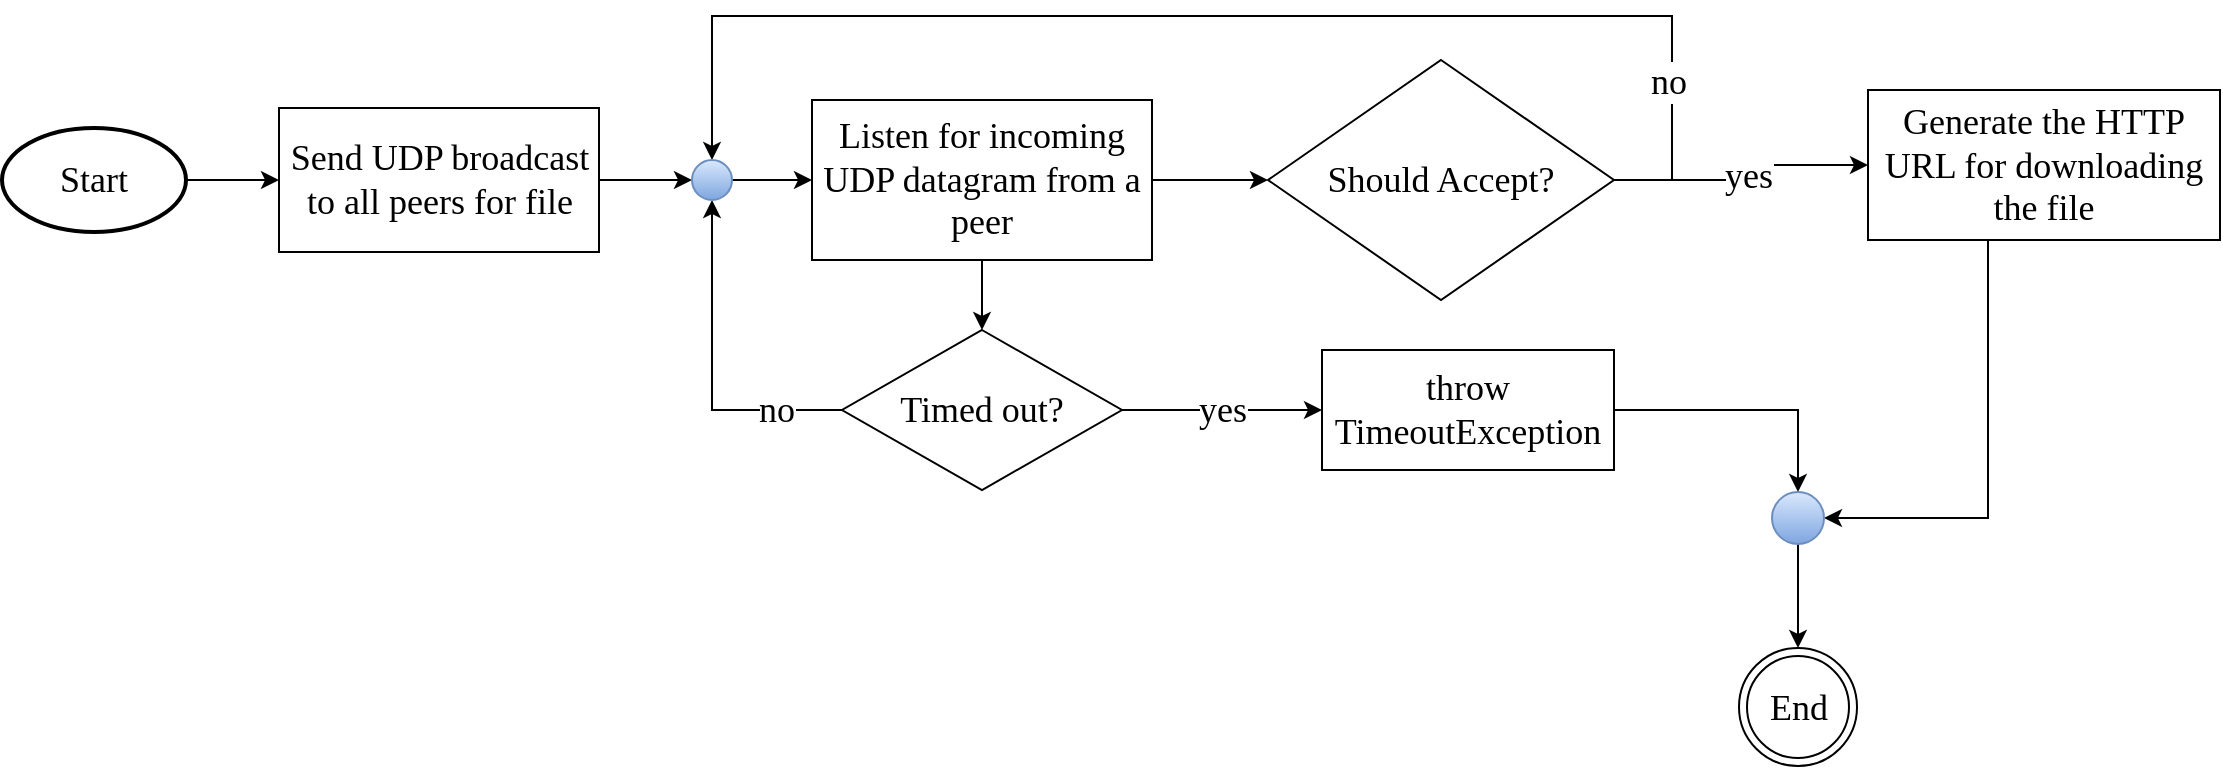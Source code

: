 <mxfile version="12.0.0" type="github" pages="6"><diagram id="DMF_ieGqR92K99DeLxuf" name="Page-1"><mxGraphModel dx="1533" dy="591" grid="0" gridSize="10" guides="1" tooltips="1" connect="1" arrows="1" fold="1" page="0" pageScale="1" pageWidth="850" pageHeight="1100" background="none" math="0" shadow="0"><root><mxCell id="0"/><mxCell id="1" parent="0"/><mxCell id="8sdcn8Cwuf42fKqrPjXs-9" style="edgeStyle=orthogonalEdgeStyle;rounded=0;orthogonalLoop=1;jettySize=auto;html=1;exitX=1;exitY=0.5;exitDx=0;exitDy=0;fontSize=18;entryX=0;entryY=0.5;entryDx=0;entryDy=0;fontFamily=Times New Roman;" parent="1" source="8sdcn8Cwuf42fKqrPjXs-1" target="8sdcn8Cwuf42fKqrPjXs-30" edge="1"><mxGeometry relative="1" as="geometry"/></mxCell><mxCell id="8sdcn8Cwuf42fKqrPjXs-1" value="&lt;font style=&quot;font-size: 18px&quot;&gt;Send UDP broadcast to all peers for file&lt;/font&gt;" style="rounded=0;whiteSpace=wrap;html=1;fontFamily=Times New Roman;" parent="1" vertex="1"><mxGeometry x="83.5" y="124" width="160" height="72" as="geometry"/></mxCell><mxCell id="8sdcn8Cwuf42fKqrPjXs-11" style="edgeStyle=orthogonalEdgeStyle;rounded=0;orthogonalLoop=1;jettySize=auto;html=1;exitX=1;exitY=0.5;exitDx=0;exitDy=0;fontSize=18;fontFamily=Times New Roman;" parent="1" source="8sdcn8Cwuf42fKqrPjXs-2" target="8sdcn8Cwuf42fKqrPjXs-4" edge="1"><mxGeometry relative="1" as="geometry"/></mxCell><mxCell id="8sdcn8Cwuf42fKqrPjXs-21" value="" style="edgeStyle=orthogonalEdgeStyle;rounded=0;orthogonalLoop=1;jettySize=auto;html=1;fontSize=18;fontFamily=Times New Roman;" parent="1" source="8sdcn8Cwuf42fKqrPjXs-2" target="8sdcn8Cwuf42fKqrPjXs-18" edge="1"><mxGeometry relative="1" as="geometry"/></mxCell><mxCell id="8sdcn8Cwuf42fKqrPjXs-2" value="&lt;font style=&quot;font-size: 18px&quot;&gt;Listen for incoming UDP datagram from a peer&lt;/font&gt;" style="rounded=0;whiteSpace=wrap;html=1;fontFamily=Times New Roman;" parent="1" vertex="1"><mxGeometry x="350" y="120" width="170" height="80" as="geometry"/></mxCell><mxCell id="8sdcn8Cwuf42fKqrPjXs-17" value="" style="edgeStyle=orthogonalEdgeStyle;rounded=0;orthogonalLoop=1;jettySize=auto;html=1;fontSize=18;entryX=0;entryY=0.5;entryDx=0;entryDy=0;fontFamily=Times New Roman;" parent="1" source="8sdcn8Cwuf42fKqrPjXs-4" target="8sdcn8Cwuf42fKqrPjXs-5" edge="1"><mxGeometry relative="1" as="geometry"><mxPoint x="642.5" y="300" as="targetPoint"/></mxGeometry></mxCell><mxCell id="8sdcn8Cwuf42fKqrPjXs-27" value="yes" style="text;html=1;resizable=0;points=[];align=center;verticalAlign=middle;labelBackgroundColor=#ffffff;fontSize=18;fontFamily=Times New Roman;" parent="8sdcn8Cwuf42fKqrPjXs-17" vertex="1" connectable="0"><mxGeometry x="-0.015" y="-3" relative="1" as="geometry"><mxPoint as="offset"/></mxGeometry></mxCell><mxCell id="8sdcn8Cwuf42fKqrPjXs-28" style="edgeStyle=orthogonalEdgeStyle;rounded=0;orthogonalLoop=1;jettySize=auto;html=1;exitX=1;exitY=0.5;exitDx=0;exitDy=0;fontSize=18;entryX=0.5;entryY=0;entryDx=0;entryDy=0;fontFamily=Times New Roman;" parent="1" source="8sdcn8Cwuf42fKqrPjXs-4" target="8sdcn8Cwuf42fKqrPjXs-30" edge="1"><mxGeometry relative="1" as="geometry"><mxPoint x="330" y="160" as="targetPoint"/><Array as="points"><mxPoint x="780" y="160"/><mxPoint x="780" y="78"/><mxPoint x="300" y="78"/></Array></mxGeometry></mxCell><mxCell id="8sdcn8Cwuf42fKqrPjXs-29" value="no" style="text;html=1;resizable=0;points=[];align=center;verticalAlign=middle;labelBackgroundColor=#ffffff;fontSize=18;fontFamily=Times New Roman;" parent="8sdcn8Cwuf42fKqrPjXs-28" vertex="1" connectable="0"><mxGeometry x="-0.712" y="3" relative="1" as="geometry"><mxPoint x="1" y="17" as="offset"/></mxGeometry></mxCell><mxCell id="8sdcn8Cwuf42fKqrPjXs-4" value="&lt;font style=&quot;font-size: 18px&quot;&gt;Should Accept?&lt;/font&gt;" style="rhombus;whiteSpace=wrap;html=1;fontSize=14;fontFamily=Times New Roman;" parent="1" vertex="1"><mxGeometry x="578" y="100" width="173" height="120" as="geometry"/></mxCell><mxCell id="8sdcn8Cwuf42fKqrPjXs-44" style="edgeStyle=orthogonalEdgeStyle;rounded=0;orthogonalLoop=1;jettySize=auto;html=1;entryX=1;entryY=0.5;entryDx=0;entryDy=0;fontSize=18;fontFamily=Times New Roman;" parent="1" source="8sdcn8Cwuf42fKqrPjXs-5" target="8sdcn8Cwuf42fKqrPjXs-43" edge="1"><mxGeometry relative="1" as="geometry"><Array as="points"><mxPoint x="938" y="329"/></Array></mxGeometry></mxCell><mxCell id="8sdcn8Cwuf42fKqrPjXs-5" value="&lt;font style=&quot;font-size: 18px&quot;&gt;Generate the HTTP URL for downloading the file&lt;/font&gt;" style="rounded=0;whiteSpace=wrap;html=1;fontSize=14;fontFamily=Times New Roman;" parent="1" vertex="1"><mxGeometry x="878" y="115" width="176" height="75" as="geometry"/></mxCell><mxCell id="8sdcn8Cwuf42fKqrPjXs-25" style="edgeStyle=orthogonalEdgeStyle;rounded=0;orthogonalLoop=1;jettySize=auto;html=1;exitX=0;exitY=0.5;exitDx=0;exitDy=0;entryX=0.5;entryY=1;entryDx=0;entryDy=0;fontSize=18;fontFamily=Times New Roman;" parent="1" source="8sdcn8Cwuf42fKqrPjXs-18" target="8sdcn8Cwuf42fKqrPjXs-30" edge="1"><mxGeometry relative="1" as="geometry"><Array as="points"><mxPoint x="300" y="275"/></Array></mxGeometry></mxCell><mxCell id="8sdcn8Cwuf42fKqrPjXs-26" value="no" style="text;html=1;resizable=0;points=[];align=center;verticalAlign=middle;labelBackgroundColor=#ffffff;fontSize=18;fontFamily=Times New Roman;" parent="8sdcn8Cwuf42fKqrPjXs-25" vertex="1" connectable="0"><mxGeometry x="-0.179" y="2" relative="1" as="geometry"><mxPoint x="34" y="5" as="offset"/></mxGeometry></mxCell><mxCell id="8sdcn8Cwuf42fKqrPjXs-47" style="edgeStyle=orthogonalEdgeStyle;rounded=0;orthogonalLoop=1;jettySize=auto;html=1;exitX=1;exitY=0.5;exitDx=0;exitDy=0;entryX=0.5;entryY=0;entryDx=0;entryDy=0;fontSize=18;fontFamily=Times New Roman;" parent="1" source="8sdcn8Cwuf42fKqrPjXs-7" target="8sdcn8Cwuf42fKqrPjXs-43" edge="1"><mxGeometry relative="1" as="geometry"><Array as="points"><mxPoint x="843" y="275"/></Array></mxGeometry></mxCell><mxCell id="8sdcn8Cwuf42fKqrPjXs-7" value="throw TimeoutException" style="rounded=0;whiteSpace=wrap;html=1;fontSize=18;fontFamily=Times New Roman;" parent="1" vertex="1"><mxGeometry x="605" y="245" width="146" height="60" as="geometry"/></mxCell><mxCell id="8sdcn8Cwuf42fKqrPjXs-22" value="yes" style="edgeStyle=orthogonalEdgeStyle;rounded=0;orthogonalLoop=1;jettySize=auto;html=1;fontSize=18;fontFamily=Times New Roman;" parent="1" source="8sdcn8Cwuf42fKqrPjXs-18" target="8sdcn8Cwuf42fKqrPjXs-7" edge="1"><mxGeometry relative="1" as="geometry"/></mxCell><mxCell id="8sdcn8Cwuf42fKqrPjXs-18" value="Timed out?" style="rhombus;whiteSpace=wrap;html=1;fontSize=18;fontFamily=Times New Roman;" parent="1" vertex="1"><mxGeometry x="365" y="235" width="140" height="80" as="geometry"/></mxCell><mxCell id="8sdcn8Cwuf42fKqrPjXs-35" value="" style="edgeStyle=orthogonalEdgeStyle;rounded=0;orthogonalLoop=1;jettySize=auto;html=1;fontSize=18;fontFamily=Times New Roman;" parent="1" source="8sdcn8Cwuf42fKqrPjXs-30" target="8sdcn8Cwuf42fKqrPjXs-2" edge="1"><mxGeometry relative="1" as="geometry"/></mxCell><mxCell id="8sdcn8Cwuf42fKqrPjXs-30" value="" style="ellipse;whiteSpace=wrap;html=1;aspect=fixed;fontSize=18;gradientColor=#7ea6e0;fillColor=#dae8fc;strokeColor=#6c8ebf;fontFamily=Times New Roman;" parent="1" vertex="1"><mxGeometry x="290" y="150" width="20" height="20" as="geometry"/></mxCell><mxCell id="8sdcn8Cwuf42fKqrPjXs-51" value="" style="edgeStyle=orthogonalEdgeStyle;rounded=0;orthogonalLoop=1;jettySize=auto;html=1;fontSize=18;fontFamily=Times New Roman;" parent="1" source="8sdcn8Cwuf42fKqrPjXs-39" target="8sdcn8Cwuf42fKqrPjXs-1" edge="1"><mxGeometry relative="1" as="geometry"/></mxCell><mxCell id="8sdcn8Cwuf42fKqrPjXs-39" value="Start" style="strokeWidth=2;html=1;shape=mxgraph.flowchart.start_1;whiteSpace=wrap;fontSize=18;fontFamily=Times New Roman;" parent="1" vertex="1"><mxGeometry x="-55" y="134" width="92" height="52" as="geometry"/></mxCell><mxCell id="8sdcn8Cwuf42fKqrPjXs-40" value="End" style="ellipse;shape=doubleEllipse;whiteSpace=wrap;html=1;aspect=fixed;fontSize=18;fontFamily=Times New Roman;" parent="1" vertex="1"><mxGeometry x="813.5" y="394" width="59" height="59" as="geometry"/></mxCell><mxCell id="8sdcn8Cwuf42fKqrPjXs-48" value="" style="edgeStyle=orthogonalEdgeStyle;rounded=0;orthogonalLoop=1;jettySize=auto;html=1;fontSize=18;fontFamily=Times New Roman;" parent="1" source="8sdcn8Cwuf42fKqrPjXs-43" target="8sdcn8Cwuf42fKqrPjXs-40" edge="1"><mxGeometry relative="1" as="geometry"/></mxCell><mxCell id="8sdcn8Cwuf42fKqrPjXs-43" value="" style="ellipse;whiteSpace=wrap;html=1;aspect=fixed;fontSize=18;fontFamily=Times New Roman;gradientColor=#7ea6e0;fillColor=#dae8fc;strokeColor=#6c8ebf;" parent="1" vertex="1"><mxGeometry x="830" y="316" width="26" height="26" as="geometry"/></mxCell></root></mxGraphModel></diagram><diagram id="uQ1kCb41YanpK1zZEOrP" name="Page-2"><mxGraphModel dx="1533" dy="991" grid="0" gridSize="10" guides="1" tooltips="1" connect="1" arrows="1" fold="1" page="0" pageScale="1" pageWidth="850" pageHeight="1100" math="0" shadow="0"><root><mxCell id="L2PcoTtBKzPDqztVXNqu-0"/><mxCell id="L2PcoTtBKzPDqztVXNqu-1" parent="L2PcoTtBKzPDqztVXNqu-0"/><mxCell id="L2PcoTtBKzPDqztVXNqu-3" value="" style="endArrow=none;dashed=1;html=1;fontFamily=Times New Roman;fontSize=18;" parent="L2PcoTtBKzPDqztVXNqu-1" edge="1"><mxGeometry width="50" height="50" relative="1" as="geometry"><mxPoint x="-170" y="130" as="sourcePoint"/><mxPoint x="378" y="130" as="targetPoint"/></mxGeometry></mxCell><mxCell id="L2PcoTtBKzPDqztVXNqu-40" value="Network boundary" style="text;html=1;resizable=0;points=[];align=center;verticalAlign=middle;labelBackgroundColor=#ffffff;fontSize=18;fontFamily=Times New Roman;" parent="L2PcoTtBKzPDqztVXNqu-3" vertex="1" connectable="0"><mxGeometry x="0.676" y="1" relative="1" as="geometry"><mxPoint x="-22" y="0.5" as="offset"/></mxGeometry></mxCell><mxCell id="L2PcoTtBKzPDqztVXNqu-5" value="Public internet" style="ellipse;shape=cloud;whiteSpace=wrap;html=1;fontFamily=Times New Roman;fontSize=18;" parent="L2PcoTtBKzPDqztVXNqu-1" vertex="1"><mxGeometry x="-26" y="-66" width="243" height="136" as="geometry"/></mxCell><mxCell id="L2PcoTtBKzPDqztVXNqu-28" style="rounded=0;orthogonalLoop=1;jettySize=auto;html=1;exitX=1.041;exitY=0.93;exitDx=0;exitDy=0;startArrow=classic;startFill=1;fontFamily=Times New Roman;fontSize=18;exitPerimeter=0;" parent="L2PcoTtBKzPDqztVXNqu-1" source="L2PcoTtBKzPDqztVXNqu-6" target="L2PcoTtBKzPDqztVXNqu-14" edge="1"><mxGeometry relative="1" as="geometry"/></mxCell><mxCell id="L2PcoTtBKzPDqztVXNqu-38" style="rounded=0;orthogonalLoop=1;jettySize=auto;html=1;exitX=0.75;exitY=1;exitDx=0;exitDy=0;startArrow=classic;startFill=1;fontFamily=Times New Roman;fontSize=18;" parent="L2PcoTtBKzPDqztVXNqu-1" source="L2PcoTtBKzPDqztVXNqu-6" target="L2PcoTtBKzPDqztVXNqu-18" edge="1"><mxGeometry relative="1" as="geometry"/></mxCell><mxCell id="L2PcoTtBKzPDqztVXNqu-6" value="" style="image;html=1;labelBackgroundColor=#ffffff;image=img/lib/clip_art/networking/Wireless_Router_128x128.png;fontFamily=Times New Roman;fontSize=18;" parent="L2PcoTtBKzPDqztVXNqu-1" vertex="1"><mxGeometry x="204" y="189" width="49" height="43" as="geometry"/></mxCell><mxCell id="L2PcoTtBKzPDqztVXNqu-25" style="rounded=0;orthogonalLoop=1;jettySize=auto;html=1;exitX=0.75;exitY=1;exitDx=0;exitDy=0;startArrow=classic;startFill=1;fontFamily=Times New Roman;fontSize=18;" parent="L2PcoTtBKzPDqztVXNqu-1" source="L2PcoTtBKzPDqztVXNqu-9" target="L2PcoTtBKzPDqztVXNqu-17" edge="1"><mxGeometry relative="1" as="geometry"><mxPoint x="107" y="270" as="sourcePoint"/></mxGeometry></mxCell><mxCell id="L2PcoTtBKzPDqztVXNqu-33" style="rounded=0;orthogonalLoop=1;jettySize=auto;html=1;exitX=1;exitY=0.5;exitDx=0;exitDy=0;entryX=0;entryY=0.75;entryDx=0;entryDy=0;startArrow=classic;startFill=1;fontFamily=Times New Roman;fontSize=18;" parent="L2PcoTtBKzPDqztVXNqu-1" source="L2PcoTtBKzPDqztVXNqu-36" target="L2PcoTtBKzPDqztVXNqu-6" edge="1"><mxGeometry relative="1" as="geometry"><mxPoint x="131" y="249" as="sourcePoint"/></mxGeometry></mxCell><mxCell id="L2PcoTtBKzPDqztVXNqu-22" style="edgeStyle=orthogonalEdgeStyle;rounded=0;orthogonalLoop=1;jettySize=auto;html=1;exitX=0.25;exitY=1;exitDx=0;exitDy=0;fontFamily=Times New Roman;fontSize=18;dashed=1;curved=1;strokeColor=none;startArrow=classic;startFill=1;" parent="L2PcoTtBKzPDqztVXNqu-1" source="L2PcoTtBKzPDqztVXNqu-9" target="L2PcoTtBKzPDqztVXNqu-16" edge="1"><mxGeometry relative="1" as="geometry"/></mxCell><mxCell id="L2PcoTtBKzPDqztVXNqu-23" style="rounded=0;orthogonalLoop=1;jettySize=auto;html=1;exitX=0.25;exitY=1;exitDx=0;exitDy=0;entryX=0.5;entryY=0;entryDx=0;entryDy=0;startArrow=classic;startFill=1;fontFamily=Times New Roman;fontSize=18;" parent="L2PcoTtBKzPDqztVXNqu-1" source="L2PcoTtBKzPDqztVXNqu-9" target="L2PcoTtBKzPDqztVXNqu-16" edge="1"><mxGeometry relative="1" as="geometry"/></mxCell><mxCell id="L2PcoTtBKzPDqztVXNqu-31" style="rounded=0;orthogonalLoop=1;jettySize=auto;html=1;exitX=1;exitY=0.5;exitDx=0;exitDy=0;entryX=0;entryY=0.5;entryDx=0;entryDy=0;startArrow=classic;startFill=1;fontFamily=Times New Roman;fontSize=18;" parent="L2PcoTtBKzPDqztVXNqu-1" source="L2PcoTtBKzPDqztVXNqu-9" target="L2PcoTtBKzPDqztVXNqu-36" edge="1"><mxGeometry relative="1" as="geometry"><mxPoint x="82" y="249" as="targetPoint"/></mxGeometry></mxCell><mxCell id="L2PcoTtBKzPDqztVXNqu-9" value="" style="image;html=1;labelBackgroundColor=#ffffff;image=img/lib/clip_art/networking/Wireless_Router_128x128.png;fontFamily=Times New Roman;fontSize=18;" parent="L2PcoTtBKzPDqztVXNqu-1" vertex="1"><mxGeometry x="-91" y="184" width="49" height="43" as="geometry"/></mxCell><mxCell id="L2PcoTtBKzPDqztVXNqu-14" value="Mobile client" style="outlineConnect=0;fontColor=#232F3E;gradientColor=none;strokeColor=#232F3E;fillColor=#ffffff;dashed=0;verticalLabelPosition=bottom;verticalAlign=top;align=center;html=1;fontSize=12;fontStyle=0;aspect=fixed;shape=mxgraph.aws4.resourceIcon;resIcon=mxgraph.aws4.mobile_client;" parent="L2PcoTtBKzPDqztVXNqu-1" vertex="1"><mxGeometry x="321" y="280.5" width="60" height="60" as="geometry"/></mxCell><mxCell id="L2PcoTtBKzPDqztVXNqu-37" style="rounded=0;orthogonalLoop=1;jettySize=auto;html=1;exitX=0.5;exitY=0;exitDx=0;exitDy=0;entryX=0.25;entryY=1;entryDx=0;entryDy=0;startArrow=classic;startFill=1;fontFamily=Times New Roman;fontSize=18;" parent="L2PcoTtBKzPDqztVXNqu-1" source="L2PcoTtBKzPDqztVXNqu-15" target="L2PcoTtBKzPDqztVXNqu-6" edge="1"><mxGeometry relative="1" as="geometry"/></mxCell><mxCell id="L2PcoTtBKzPDqztVXNqu-15" value="&lt;font&gt;&lt;font style=&quot;font-size: 12px&quot; face=&quot;Helvetica&quot;&gt;Desktop client&lt;/font&gt;&lt;br&gt;&lt;/font&gt;" style="shape=image;html=1;verticalAlign=top;verticalLabelPosition=bottom;labelBackgroundColor=#ffffff;imageAspect=0;aspect=fixed;image=https://cdn0.iconfinder.com/data/icons/30-hardware-line-icons/64/Desktop-128.png;fontFamily=Times New Roman;fontSize=18;" parent="L2PcoTtBKzPDqztVXNqu-1" vertex="1"><mxGeometry x="137" y="304.5" width="48" height="48" as="geometry"/></mxCell><mxCell id="L2PcoTtBKzPDqztVXNqu-16" value="&lt;font&gt;&lt;font style=&quot;font-size: 12px&quot; face=&quot;Helvetica&quot;&gt;Desktop client&lt;/font&gt;&lt;br&gt;&lt;/font&gt;" style="shape=image;html=1;verticalAlign=top;verticalLabelPosition=bottom;labelBackgroundColor=#ffffff;imageAspect=0;aspect=fixed;image=https://cdn0.iconfinder.com/data/icons/30-hardware-line-icons/64/Desktop-128.png;fontFamily=Times New Roman;fontSize=18;" parent="L2PcoTtBKzPDqztVXNqu-1" vertex="1"><mxGeometry x="-136.5" y="280.5" width="59" height="59" as="geometry"/></mxCell><mxCell id="L2PcoTtBKzPDqztVXNqu-17" value="Mobile client" style="outlineConnect=0;fontColor=#232F3E;gradientColor=none;strokeColor=#232F3E;fillColor=#ffffff;dashed=0;verticalLabelPosition=bottom;verticalAlign=top;align=center;html=1;fontSize=12;fontStyle=0;aspect=fixed;shape=mxgraph.aws4.resourceIcon;resIcon=mxgraph.aws4.mobile_client;" parent="L2PcoTtBKzPDqztVXNqu-1" vertex="1"><mxGeometry x="-45" y="304.5" width="60" height="60" as="geometry"/></mxCell><mxCell id="L2PcoTtBKzPDqztVXNqu-18" value="Mobile client" style="outlineConnect=0;fontColor=#232F3E;gradientColor=none;strokeColor=#232F3E;fillColor=#ffffff;dashed=0;verticalLabelPosition=bottom;verticalAlign=top;align=center;html=1;fontSize=12;fontStyle=0;aspect=fixed;shape=mxgraph.aws4.resourceIcon;resIcon=mxgraph.aws4.mobile_client;" parent="L2PcoTtBKzPDqztVXNqu-1" vertex="1"><mxGeometry x="228.5" y="310" width="60" height="60" as="geometry"/></mxCell><mxCell id="L2PcoTtBKzPDqztVXNqu-36" value="ISP router&lt;br&gt;" style="image;html=1;labelBackgroundColor=#ffffff;image=img/lib/clip_art/networking/Router_Icon_128x128.png;fontFamily=Times New Roman;fontSize=18;" parent="L2PcoTtBKzPDqztVXNqu-1" vertex="1"><mxGeometry x="71.5" y="148" width="48" height="36" as="geometry"/></mxCell><mxCell id="L2PcoTtBKzPDqztVXNqu-45" value="" style="shape=link;html=1;startArrow=classic;startFill=1;fontFamily=Times New Roman;fontSize=18;exitX=0.5;exitY=0;exitDx=0;exitDy=0;" parent="L2PcoTtBKzPDqztVXNqu-1" source="L2PcoTtBKzPDqztVXNqu-36" target="L2PcoTtBKzPDqztVXNqu-5" edge="1"><mxGeometry width="50" height="50" relative="1" as="geometry"><mxPoint x="-170" y="460" as="sourcePoint"/><mxPoint x="-120" y="410" as="targetPoint"/></mxGeometry></mxCell></root></mxGraphModel></diagram><diagram id="DYaXWAaOlTdJQY3o5llm" name="Page-3"><mxGraphModel dx="1345" dy="625" grid="1" gridSize="10" guides="1" tooltips="1" connect="1" arrows="1" fold="1" page="1" pageScale="1" pageWidth="850" pageHeight="1100" math="0" shadow="0"><root><mxCell id="he_gtyOUgCsU4RcxiiAJ-0"/><mxCell id="he_gtyOUgCsU4RcxiiAJ-1" parent="he_gtyOUgCsU4RcxiiAJ-0"/><mxCell id="ulPVN1fUoR7G_7K65UzG-15" style="rounded=0;orthogonalLoop=1;jettySize=auto;html=1;exitX=0.31;exitY=0.8;exitDx=0;exitDy=0;exitPerimeter=0;entryX=0.343;entryY=0;entryDx=0;entryDy=0;entryPerimeter=0;fillColor=#f8cecc;strokeColor=#b85450;fontFamily=Times New Roman;fontSize=16;" parent="he_gtyOUgCsU4RcxiiAJ-1" source="ulPVN1fUoR7G_7K65UzG-0" target="ulPVN1fUoR7G_7K65UzG-3" edge="1"><mxGeometry relative="1" as="geometry"/></mxCell><mxCell id="ulPVN1fUoR7G_7K65UzG-25" value="john wick.mp4" style="text;html=1;resizable=0;points=[];align=center;verticalAlign=middle;labelBackgroundColor=#ffffff;fontFamily=Times New Roman;fontSize=14;" parent="ulPVN1fUoR7G_7K65UzG-15" vertex="1" connectable="0"><mxGeometry x="0.123" y="1" relative="1" as="geometry"><mxPoint as="offset"/></mxGeometry></mxCell><mxCell id="ulPVN1fUoR7G_7K65UzG-16" style="rounded=0;orthogonalLoop=1;jettySize=auto;html=1;exitX=0.8;exitY=0.8;exitDx=0;exitDy=0;exitPerimeter=0;entryX=0.5;entryY=0;entryDx=0;entryDy=0;entryPerimeter=0;fillColor=#f8cecc;strokeColor=#b85450;fontFamily=Times New Roman;fontSize=16;" parent="he_gtyOUgCsU4RcxiiAJ-1" source="ulPVN1fUoR7G_7K65UzG-0" target="ulPVN1fUoR7G_7K65UzG-8" edge="1"><mxGeometry relative="1" as="geometry"/></mxCell><mxCell id="ulPVN1fUoR7G_7K65UzG-29" value="song.mp3" style="text;html=1;resizable=0;points=[];align=center;verticalAlign=middle;labelBackgroundColor=#ffffff;fontFamily=Times New Roman;fontSize=14;" parent="ulPVN1fUoR7G_7K65UzG-16" vertex="1" connectable="0"><mxGeometry x="-0.105" y="2" relative="1" as="geometry"><mxPoint x="9.5" y="21" as="offset"/></mxGeometry></mxCell><mxCell id="ulPVN1fUoR7G_7K65UzG-0" value="&lt;font style=&quot;font-size: 16px&quot;&gt;Public Internet&lt;/font&gt;" style="ellipse;shape=cloud;whiteSpace=wrap;html=1;fontFamily=Times New Roman;fontSize=16;" parent="he_gtyOUgCsU4RcxiiAJ-1" vertex="1"><mxGeometry x="283" y="40" width="142" height="90" as="geometry"/></mxCell><mxCell id="ulPVN1fUoR7G_7K65UzG-17" style="rounded=0;orthogonalLoop=1;jettySize=auto;html=1;exitX=0.56;exitY=1;exitDx=0;exitDy=0;exitPerimeter=0;entryX=0.5;entryY=0;entryDx=0;entryDy=0;entryPerimeter=0;fillColor=#dae8fc;strokeColor=#6c8ebf;fontFamily=Times New Roman;fontSize=16;" parent="he_gtyOUgCsU4RcxiiAJ-1" source="ulPVN1fUoR7G_7K65UzG-3" target="ulPVN1fUoR7G_7K65UzG-9" edge="1"><mxGeometry relative="1" as="geometry"/></mxCell><mxCell id="ulPVN1fUoR7G_7K65UzG-27" value="john wick.mp4" style="text;html=1;resizable=0;points=[];align=center;verticalAlign=middle;labelBackgroundColor=#ffffff;fontFamily=Times New Roman;fontSize=14;" parent="ulPVN1fUoR7G_7K65UzG-17" vertex="1" connectable="0"><mxGeometry x="0.033" y="-1" relative="1" as="geometry"><mxPoint as="offset"/></mxGeometry></mxCell><mxCell id="ulPVN1fUoR7G_7K65UzG-18" style="rounded=0;orthogonalLoop=1;jettySize=auto;html=1;exitX=0.995;exitY=0.99;exitDx=0;exitDy=0;exitPerimeter=0;entryX=0.5;entryY=0;entryDx=0;entryDy=0;entryPerimeter=0;fillColor=#dae8fc;strokeColor=#6c8ebf;fontFamily=Times New Roman;fontSize=16;" parent="he_gtyOUgCsU4RcxiiAJ-1" source="ulPVN1fUoR7G_7K65UzG-3" target="ulPVN1fUoR7G_7K65UzG-10" edge="1"><mxGeometry relative="1" as="geometry"/></mxCell><mxCell id="ulPVN1fUoR7G_7K65UzG-28" value="john wick.mp4" style="text;html=1;resizable=0;points=[];align=center;verticalAlign=middle;labelBackgroundColor=#ffffff;fontFamily=Times New Roman;fontSize=14;" parent="ulPVN1fUoR7G_7K65UzG-18" vertex="1" connectable="0"><mxGeometry x="-0.52" y="-3" relative="1" as="geometry"><mxPoint as="offset"/></mxGeometry></mxCell><mxCell id="ulPVN1fUoR7G_7K65UzG-3" value="" style="pointerEvents=1;shadow=0;dashed=0;html=1;strokeColor=none;labelPosition=center;verticalLabelPosition=bottom;verticalAlign=top;align=center;fillColor=#505050;shape=mxgraph.mscae.intune.device_group;fontFamily=Times New Roman;fontSize=16;" parent="he_gtyOUgCsU4RcxiiAJ-1" vertex="1"><mxGeometry x="272.5" y="210" width="35" height="30" as="geometry"/></mxCell><mxCell id="ulPVN1fUoR7G_7K65UzG-19" style="rounded=0;orthogonalLoop=1;jettySize=auto;html=1;exitX=0.995;exitY=0.99;exitDx=0;exitDy=0;exitPerimeter=0;entryX=0.005;entryY=0.01;entryDx=0;entryDy=0;entryPerimeter=0;fillColor=#dae8fc;strokeColor=#6c8ebf;fontFamily=Times New Roman;fontSize=16;" parent="he_gtyOUgCsU4RcxiiAJ-1" source="ulPVN1fUoR7G_7K65UzG-8" target="ulPVN1fUoR7G_7K65UzG-11" edge="1"><mxGeometry relative="1" as="geometry"/></mxCell><mxCell id="ulPVN1fUoR7G_7K65UzG-30" value="song.mp3" style="text;html=1;resizable=0;points=[];align=center;verticalAlign=middle;labelBackgroundColor=#ffffff;fontFamily=Times New Roman;fontSize=14;" parent="ulPVN1fUoR7G_7K65UzG-19" vertex="1" connectable="0"><mxGeometry x="-0.166" y="1" relative="1" as="geometry"><mxPoint as="offset"/></mxGeometry></mxCell><mxCell id="ulPVN1fUoR7G_7K65UzG-20" style="rounded=0;orthogonalLoop=1;jettySize=auto;html=1;exitX=0.4;exitY=0.655;exitDx=0;exitDy=0;exitPerimeter=0;entryX=0.93;entryY=0.01;entryDx=0;entryDy=0;entryPerimeter=0;fillColor=#dae8fc;strokeColor=#6c8ebf;fontFamily=Times New Roman;fontSize=16;" parent="he_gtyOUgCsU4RcxiiAJ-1" source="ulPVN1fUoR7G_7K65UzG-8" target="ulPVN1fUoR7G_7K65UzG-10" edge="1"><mxGeometry relative="1" as="geometry"/></mxCell><mxCell id="ulPVN1fUoR7G_7K65UzG-31" value="song.mp3" style="text;html=1;resizable=0;points=[];align=center;verticalAlign=middle;labelBackgroundColor=#ffffff;fontFamily=Times New Roman;fontSize=14;" parent="ulPVN1fUoR7G_7K65UzG-20" vertex="1" connectable="0"><mxGeometry x="0.018" y="1" relative="1" as="geometry"><mxPoint x="-3" y="13.5" as="offset"/></mxGeometry></mxCell><mxCell id="ulPVN1fUoR7G_7K65UzG-8" value="" style="pointerEvents=1;shadow=0;dashed=0;html=1;strokeColor=none;labelPosition=center;verticalLabelPosition=bottom;verticalAlign=top;align=center;fillColor=#505050;shape=mxgraph.mscae.intune.device_group;fontFamily=Times New Roman;fontSize=16;" parent="he_gtyOUgCsU4RcxiiAJ-1" vertex="1"><mxGeometry x="425" y="210" width="35" height="30" as="geometry"/></mxCell><mxCell id="ulPVN1fUoR7G_7K65UzG-9" value="" style="pointerEvents=1;shadow=0;dashed=0;html=1;strokeColor=none;labelPosition=center;verticalLabelPosition=bottom;verticalAlign=top;align=center;fillColor=#505050;shape=mxgraph.mscae.intune.device_group;fontFamily=Times New Roman;fontSize=16;" parent="he_gtyOUgCsU4RcxiiAJ-1" vertex="1"><mxGeometry x="167.5" y="330" width="35" height="30" as="geometry"/></mxCell><mxCell id="ulPVN1fUoR7G_7K65UzG-10" value="" style="pointerEvents=1;shadow=0;dashed=0;html=1;strokeColor=none;labelPosition=center;verticalLabelPosition=bottom;verticalAlign=top;align=center;fillColor=#505050;shape=mxgraph.mscae.intune.device_group;fontFamily=Times New Roman;fontSize=16;" parent="he_gtyOUgCsU4RcxiiAJ-1" vertex="1"><mxGeometry x="380" y="320" width="35" height="30" as="geometry"/></mxCell><mxCell id="ulPVN1fUoR7G_7K65UzG-11" value="" style="pointerEvents=1;shadow=0;dashed=0;html=1;strokeColor=none;labelPosition=center;verticalLabelPosition=bottom;verticalAlign=top;align=center;fillColor=#505050;shape=mxgraph.mscae.intune.device_group;fontFamily=Times New Roman;fontSize=16;" parent="he_gtyOUgCsU4RcxiiAJ-1" vertex="1"><mxGeometry x="520" y="280" width="35" height="30" as="geometry"/></mxCell><mxCell id="ulPVN1fUoR7G_7K65UzG-21" value="" style="endArrow=none;dashed=1;html=1;fontFamily=Times New Roman;fontSize=16;" parent="he_gtyOUgCsU4RcxiiAJ-1" edge="1"><mxGeometry width="50" height="50" relative="1" as="geometry"><mxPoint x="130" y="150" as="sourcePoint"/><mxPoint x="610" y="150" as="targetPoint"/></mxGeometry></mxCell><mxCell id="ulPVN1fUoR7G_7K65UzG-32" value="Network boundary" style="text;html=1;resizable=0;points=[];align=center;verticalAlign=middle;labelBackgroundColor=#ffffff;fontFamily=Times New Roman;fontSize=16;" parent="ulPVN1fUoR7G_7K65UzG-21" vertex="1" connectable="0"><mxGeometry x="0.721" y="2" relative="1" as="geometry"><mxPoint x="-23" y="2" as="offset"/></mxGeometry></mxCell></root></mxGraphModel></diagram><diagram id="tshYt8LGZyaBKjH1Az7s" name="Page-4"><mxGraphModel dx="1345" dy="625" grid="0" gridSize="10" guides="1" tooltips="1" connect="1" arrows="1" fold="1" page="1" pageScale="1" pageWidth="850" pageHeight="1100" math="0" shadow="0"><root><mxCell id="SOT25WQ1Kc9CCY1wXpSv-0"/><mxCell id="SOT25WQ1Kc9CCY1wXpSv-1" parent="SOT25WQ1Kc9CCY1wXpSv-0"/><mxCell id="SOT25WQ1Kc9CCY1wXpSv-2" value="Bob &lt;br&gt;(&lt;span style=&quot;font-size: 11px&quot;&gt;192.168.1.67)&lt;/span&gt;" style="shape=umlActor;verticalLabelPosition=bottom;labelBackgroundColor=#ffffff;verticalAlign=top;html=1;outlineConnect=0;fontFamily=Times New Roman;fontSize=14;" parent="SOT25WQ1Kc9CCY1wXpSv-1" vertex="1"><mxGeometry x="180" y="110" width="30" height="60" as="geometry"/></mxCell><mxCell id="SOT25WQ1Kc9CCY1wXpSv-4" value="Alice &lt;br&gt;(&lt;span style=&quot;font-size: 11px&quot;&gt;192.168.1.65)&lt;/span&gt;" style="shape=umlActor;verticalLabelPosition=bottom;labelBackgroundColor=#ffffff;verticalAlign=top;html=1;outlineConnect=0;fontFamily=Times New Roman;fontSize=14;" parent="SOT25WQ1Kc9CCY1wXpSv-1" vertex="1"><mxGeometry x="419" y="110" width="30" height="60" as="geometry"/></mxCell><mxCell id="SOT25WQ1Kc9CCY1wXpSv-7" value="" style="endArrow=classic;html=1;fontFamily=Times New Roman;fontSize=14;entryX=0;entryY=0.5;entryDx=0;entryDy=0;" parent="SOT25WQ1Kc9CCY1wXpSv-1" target="SOT25WQ1Kc9CCY1wXpSv-32" edge="1"><mxGeometry width="50" height="50" relative="1" as="geometry"><mxPoint x="200" y="220" as="sourcePoint"/><mxPoint x="440" y="260" as="targetPoint"/></mxGeometry></mxCell><mxCell id="SOT25WQ1Kc9CCY1wXpSv-16" value="media/songs.zip" style="text;html=1;resizable=0;points=[];align=center;verticalAlign=middle;labelBackgroundColor=#ffffff;fontSize=8;fontFamily=Times New Roman;" parent="SOT25WQ1Kc9CCY1wXpSv-7" vertex="1" connectable="0"><mxGeometry x="-0.38" y="3" relative="1" as="geometry"><mxPoint x="19.5" y="7" as="offset"/></mxGeometry></mxCell><mxCell id="SOT25WQ1Kc9CCY1wXpSv-8" value="" style="shape=link;html=1;fontFamily=Times New Roman;fontSize=14;" parent="SOT25WQ1Kc9CCY1wXpSv-1" edge="1"><mxGeometry width="50" height="50" relative="1" as="geometry"><mxPoint x="200" y="480" as="sourcePoint"/><mxPoint x="200" y="210" as="targetPoint"/></mxGeometry></mxCell><mxCell id="SOT25WQ1Kc9CCY1wXpSv-9" value="" style="shape=link;html=1;fontFamily=Times New Roman;fontSize=14;" parent="SOT25WQ1Kc9CCY1wXpSv-1" edge="1"><mxGeometry width="50" height="50" relative="1" as="geometry"><mxPoint x="440" y="480" as="sourcePoint"/><mxPoint x="440.0" y="210" as="targetPoint"/></mxGeometry></mxCell><mxCell id="SOT25WQ1Kc9CCY1wXpSv-11" value="Charlie &lt;br&gt;(&lt;span style=&quot;font-size: 11px&quot;&gt;192.168.1.62)&lt;/span&gt;" style="shape=umlActor;verticalLabelPosition=bottom;labelBackgroundColor=#ffffff;verticalAlign=top;html=1;outlineConnect=0;fontFamily=Times New Roman;fontSize=14;" parent="SOT25WQ1Kc9CCY1wXpSv-1" vertex="1"><mxGeometry x="530" y="110" width="30" height="60" as="geometry"/></mxCell><mxCell id="SOT25WQ1Kc9CCY1wXpSv-12" value="" style="shape=link;html=1;fontFamily=Times New Roman;fontSize=14;" parent="SOT25WQ1Kc9CCY1wXpSv-1" edge="1"><mxGeometry width="50" height="50" relative="1" as="geometry"><mxPoint x="540" y="480" as="sourcePoint"/><mxPoint x="540.0" y="210" as="targetPoint"/></mxGeometry></mxCell><mxCell id="SOT25WQ1Kc9CCY1wXpSv-15" value="" style="endArrow=classic;html=1;fontFamily=Times New Roman;fontSize=14;" parent="SOT25WQ1Kc9CCY1wXpSv-1" source="SOT25WQ1Kc9CCY1wXpSv-32" edge="1"><mxGeometry width="50" height="50" relative="1" as="geometry"><mxPoint x="320" y="240" as="sourcePoint"/><mxPoint x="540" y="300" as="targetPoint"/></mxGeometry></mxCell><mxCell id="SOT25WQ1Kc9CCY1wXpSv-37" value="media/songs.zip" style="text;html=1;resizable=0;points=[];align=center;verticalAlign=middle;labelBackgroundColor=#ffffff;fontSize=8;fontFamily=Times New Roman;" parent="SOT25WQ1Kc9CCY1wXpSv-15" vertex="1" connectable="0"><mxGeometry x="-0.191" relative="1" as="geometry"><mxPoint x="57.5" y="20" as="offset"/></mxGeometry></mxCell><mxCell id="SOT25WQ1Kc9CCY1wXpSv-17" value="" style="endArrow=classic;html=1;fontFamily=Times New Roman;fontSize=14;" parent="SOT25WQ1Kc9CCY1wXpSv-1" edge="1"><mxGeometry width="50" height="50" relative="1" as="geometry"><mxPoint x="440" y="250" as="sourcePoint"/><mxPoint x="200" y="318" as="targetPoint"/></mxGeometry></mxCell><mxCell id="SOT25WQ1Kc9CCY1wXpSv-19" value="port = 8000" style="text;html=1;resizable=0;points=[];align=center;verticalAlign=middle;labelBackgroundColor=#ffffff;fontSize=8;fontFamily=Times New Roman;" parent="SOT25WQ1Kc9CCY1wXpSv-17" vertex="1" connectable="0"><mxGeometry x="0.083" y="-1" relative="1" as="geometry"><mxPoint as="offset"/></mxGeometry></mxCell><mxCell id="SOT25WQ1Kc9CCY1wXpSv-20" value="" style="endArrow=classic;html=1;fontFamily=Times New Roman;fontSize=14;" parent="SOT25WQ1Kc9CCY1wXpSv-1" edge="1"><mxGeometry width="50" height="50" relative="1" as="geometry"><mxPoint x="200" y="318" as="sourcePoint"/><mxPoint x="440" y="370" as="targetPoint"/></mxGeometry></mxCell><mxCell id="SOT25WQ1Kc9CCY1wXpSv-21" value="GET http://192.168.1.65:8000/media/songs.zip" style="text;html=1;resizable=0;points=[];align=center;verticalAlign=middle;labelBackgroundColor=#ffffff;fontSize=8;fontFamily=Times New Roman;" parent="SOT25WQ1Kc9CCY1wXpSv-20" vertex="1" connectable="0"><mxGeometry x="-0.035" y="1" relative="1" as="geometry"><mxPoint as="offset"/></mxGeometry></mxCell><mxCell id="SOT25WQ1Kc9CCY1wXpSv-26" value="" style="endArrow=classic;html=1;fontFamily=Times New Roman;fontSize=11;" parent="SOT25WQ1Kc9CCY1wXpSv-1" edge="1"><mxGeometry width="50" height="50" relative="1" as="geometry"><mxPoint x="150" y="200" as="sourcePoint"/><mxPoint x="150" y="480" as="targetPoint"/></mxGeometry></mxCell><mxCell id="SOT25WQ1Kc9CCY1wXpSv-27" value="Time" style="text;html=1;resizable=0;points=[];align=center;verticalAlign=middle;labelBackgroundColor=#ffffff;fontSize=11;fontFamily=Times New Roman;" parent="SOT25WQ1Kc9CCY1wXpSv-26" vertex="1" connectable="0"><mxGeometry x="0.115" y="-2" relative="1" as="geometry"><mxPoint as="offset"/></mxGeometry></mxCell><mxCell id="SOT25WQ1Kc9CCY1wXpSv-28" value="" style="endArrow=classic;html=1;fontFamily=Times New Roman;fontSize=11;" parent="SOT25WQ1Kc9CCY1wXpSv-1" edge="1"><mxGeometry width="50" height="50" relative="1" as="geometry"><mxPoint x="440" y="370" as="sourcePoint"/><mxPoint x="200" y="450" as="targetPoint"/></mxGeometry></mxCell><mxCell id="SOT25WQ1Kc9CCY1wXpSv-30" value="File contents" style="text;html=1;resizable=0;points=[];align=center;verticalAlign=middle;labelBackgroundColor=#ffffff;fontSize=8;fontFamily=Times New Roman;" parent="SOT25WQ1Kc9CCY1wXpSv-28" vertex="1" connectable="0"><mxGeometry x="-0.054" y="-1" relative="1" as="geometry"><mxPoint as="offset"/></mxGeometry></mxCell><mxCell id="SOT25WQ1Kc9CCY1wXpSv-32" value="" style="image;html=1;labelBackgroundColor=#ffffff;image=img/lib/clip_art/networking/Router_Icon_128x128.png;fontFamily=Times New Roman;fontSize=11;" parent="SOT25WQ1Kc9CCY1wXpSv-1" vertex="1"><mxGeometry x="330" y="229" width="30" height="40" as="geometry"/></mxCell><mxCell id="SOT25WQ1Kc9CCY1wXpSv-34" value="" style="endArrow=classic;html=1;fontFamily=Times New Roman;fontSize=11;exitX=0.996;exitY=0.456;exitDx=0;exitDy=0;exitPerimeter=0;" parent="SOT25WQ1Kc9CCY1wXpSv-1" source="SOT25WQ1Kc9CCY1wXpSv-32" edge="1"><mxGeometry width="50" height="50" relative="1" as="geometry"><mxPoint x="320" y="300" as="sourcePoint"/><mxPoint x="440" y="250" as="targetPoint"/></mxGeometry></mxCell><mxCell id="SOT25WQ1Kc9CCY1wXpSv-36" value="media/songs.zip" style="text;html=1;resizable=0;points=[];align=center;verticalAlign=middle;labelBackgroundColor=#ffffff;fontSize=8;fontFamily=Times New Roman;" parent="SOT25WQ1Kc9CCY1wXpSv-34" vertex="1" connectable="0"><mxGeometry x="-0.129" y="1" relative="1" as="geometry"><mxPoint as="offset"/></mxGeometry></mxCell><mxCell id="SOT25WQ1Kc9CCY1wXpSv-35" value="" style="endArrow=classic;html=1;fontFamily=Times New Roman;fontSize=11;" parent="SOT25WQ1Kc9CCY1wXpSv-1" source="SOT25WQ1Kc9CCY1wXpSv-32" edge="1"><mxGeometry width="50" height="50" relative="1" as="geometry"><mxPoint x="220" y="290" as="sourcePoint"/><mxPoint x="200" y="270" as="targetPoint"/></mxGeometry></mxCell><mxCell id="SOT25WQ1Kc9CCY1wXpSv-38" value="media/songs.zip" style="text;html=1;resizable=0;points=[];align=center;verticalAlign=middle;labelBackgroundColor=#ffffff;fontSize=8;fontFamily=Times New Roman;" parent="SOT25WQ1Kc9CCY1wXpSv-35" vertex="1" connectable="0"><mxGeometry x="0.112" y="-2" relative="1" as="geometry"><mxPoint as="offset"/></mxGeometry></mxCell></root></mxGraphModel></diagram><diagram id="MPoYHdBIi02Mukv80Mhk" name="Page-5"><mxGraphModel dx="2321" dy="1293" grid="0" gridSize="10" guides="1" tooltips="1" connect="1" arrows="1" fold="1" page="0" pageScale="1" pageWidth="850" pageHeight="1100" math="0" shadow="0"><root><mxCell id="bagnXtadIflQZOzzcDfQ-0"/><mxCell id="bagnXtadIflQZOzzcDfQ-1" parent="bagnXtadIflQZOzzcDfQ-0"/><mxCell id="bagnXtadIflQZOzzcDfQ-22" style="edgeStyle=none;rounded=0;orthogonalLoop=1;jettySize=auto;html=1;exitX=1;exitY=0.5;exitDx=0;exitDy=0;entryX=0;entryY=0.5;entryDx=0;entryDy=0;fontFamily=Times New Roman;fontSize=18;" parent="bagnXtadIflQZOzzcDfQ-1" source="bagnXtadIflQZOzzcDfQ-2" target="bagnXtadIflQZOzzcDfQ-3" edge="1"><mxGeometry relative="1" as="geometry"/></mxCell><mxCell id="bagnXtadIflQZOzzcDfQ-2" value="Start" style="ellipse;whiteSpace=wrap;html=1;fontFamily=Times New Roman;fontSize=18;fillColor=#f5f5f5;strokeColor=#666666;fontColor=#333333;" parent="bagnXtadIflQZOzzcDfQ-1" vertex="1"><mxGeometry x="-88.5" y="20" width="60" height="60" as="geometry"/></mxCell><mxCell id="bagnXtadIflQZOzzcDfQ-45" style="edgeStyle=orthogonalEdgeStyle;rounded=0;orthogonalLoop=1;jettySize=auto;html=1;exitX=1;exitY=0.5;exitDx=0;exitDy=0;entryX=0;entryY=0.5;entryDx=0;entryDy=0;fontFamily=Times New Roman;fontSize=18;" parent="bagnXtadIflQZOzzcDfQ-1" source="bagnXtadIflQZOzzcDfQ-3" target="bagnXtadIflQZOzzcDfQ-41" edge="1"><mxGeometry relative="1" as="geometry"/></mxCell><mxCell id="bagnXtadIflQZOzzcDfQ-3" value="Bind a UDP socket" style="rounded=0;whiteSpace=wrap;html=1;fontFamily=Times New Roman;fontSize=18;" parent="bagnXtadIflQZOzzcDfQ-1" vertex="1"><mxGeometry x="11.5" y="20" width="120" height="60" as="geometry"/></mxCell><mxCell id="bagnXtadIflQZOzzcDfQ-33" style="edgeStyle=none;rounded=0;orthogonalLoop=1;jettySize=auto;html=1;exitX=0.5;exitY=1;exitDx=0;exitDy=0;fontFamily=Times New Roman;fontSize=18;" parent="bagnXtadIflQZOzzcDfQ-1" source="bagnXtadIflQZOzzcDfQ-12" target="bagnXtadIflQZOzzcDfQ-17" edge="1"><mxGeometry relative="1" as="geometry"/></mxCell><mxCell id="bagnXtadIflQZOzzcDfQ-12" value="Decode the received&lt;br&gt;datagram" style="rounded=0;whiteSpace=wrap;html=1;fontFamily=Times New Roman;fontSize=18;" parent="bagnXtadIflQZOzzcDfQ-1" vertex="1"><mxGeometry x="509" y="15" width="120" height="70" as="geometry"/></mxCell><mxCell id="bagnXtadIflQZOzzcDfQ-49" style="edgeStyle=orthogonalEdgeStyle;rounded=0;orthogonalLoop=1;jettySize=auto;html=1;exitX=1;exitY=0.5;exitDx=0;exitDy=0;entryX=0.125;entryY=0.128;entryDx=0;entryDy=0;fontFamily=Times New Roman;fontSize=18;entryPerimeter=0;" parent="bagnXtadIflQZOzzcDfQ-1" source="bagnXtadIflQZOzzcDfQ-15" target="bagnXtadIflQZOzzcDfQ-41" edge="1"><mxGeometry relative="1" as="geometry"><Array as="points"><mxPoint x="714" y="605"/><mxPoint x="714" y="-100"/><mxPoint x="245" y="-100"/></Array></mxGeometry></mxCell><mxCell id="bagnXtadIflQZOzzcDfQ-15" value="&lt;span style=&quot;white-space: normal&quot;&gt;Send a response to the other peer.&lt;br&gt;&lt;/span&gt;" style="rounded=0;whiteSpace=wrap;html=1;fontFamily=Times New Roman;fontSize=18;" parent="bagnXtadIflQZOzzcDfQ-1" vertex="1"><mxGeometry x="404" y="574.5" width="210" height="60" as="geometry"/></mxCell><mxCell id="bagnXtadIflQZOzzcDfQ-36" value="No" style="edgeStyle=orthogonalEdgeStyle;rounded=0;orthogonalLoop=1;jettySize=auto;html=1;exitX=1;exitY=0.5;exitDx=0;exitDy=0;entryX=1;entryY=0;entryDx=0;entryDy=0;fontFamily=Times New Roman;fontSize=18;" parent="bagnXtadIflQZOzzcDfQ-1" source="bagnXtadIflQZOzzcDfQ-17" target="bagnXtadIflQZOzzcDfQ-41" edge="1"><mxGeometry x="-0.766" relative="1" as="geometry"><Array as="points"><mxPoint x="669" y="230"/><mxPoint x="678" y="230"/><mxPoint x="678" y="-61"/><mxPoint x="278" y="-61"/></Array><mxPoint as="offset"/></mxGeometry></mxCell><mxCell id="AzL5uDvl-vLlmQDYarDY-4" value="" style="edgeStyle=orthogonalEdgeStyle;rounded=0;orthogonalLoop=1;jettySize=auto;html=1;fontFamily=Times New Roman;fontSize=18;" parent="bagnXtadIflQZOzzcDfQ-1" source="bagnXtadIflQZOzzcDfQ-17" target="AzL5uDvl-vLlmQDYarDY-0" edge="1"><mxGeometry relative="1" as="geometry"/></mxCell><mxCell id="AzL5uDvl-vLlmQDYarDY-5" value="Yes" style="text;html=1;resizable=0;points=[];align=center;verticalAlign=middle;labelBackgroundColor=#ffffff;fontSize=18;fontFamily=Times New Roman;" parent="AzL5uDvl-vLlmQDYarDY-4" vertex="1" connectable="0"><mxGeometry x="0.081" y="-5" relative="1" as="geometry"><mxPoint x="5" y="3" as="offset"/></mxGeometry></mxCell><mxCell id="bagnXtadIflQZOzzcDfQ-17" value="Was the datagram &lt;br&gt;sent by another peer?" style="rhombus;whiteSpace=wrap;html=1;fontFamily=Times New Roman;fontSize=18;" parent="bagnXtadIflQZOzzcDfQ-1" vertex="1"><mxGeometry x="469" y="166" width="200" height="130" as="geometry"/></mxCell><mxCell id="bagnXtadIflQZOzzcDfQ-40" style="edgeStyle=orthogonalEdgeStyle;rounded=0;orthogonalLoop=1;jettySize=auto;html=1;exitX=0;exitY=0.5;exitDx=0;exitDy=0;fontFamily=Times New Roman;fontSize=18;entryX=1;entryY=1;entryDx=0;entryDy=0;" parent="bagnXtadIflQZOzzcDfQ-1" source="bagnXtadIflQZOzzcDfQ-18" target="bagnXtadIflQZOzzcDfQ-41" edge="1"><mxGeometry relative="1" as="geometry"><Array as="points"><mxPoint x="255" y="438"/><mxPoint x="212" y="438"/><mxPoint x="212" y="151"/><mxPoint x="278" y="151"/></Array></mxGeometry></mxCell><mxCell id="AzL5uDvl-vLlmQDYarDY-3" value="No" style="text;html=1;resizable=0;points=[];align=center;verticalAlign=middle;labelBackgroundColor=#ffffff;fontSize=18;fontFamily=Times New Roman;" parent="bagnXtadIflQZOzzcDfQ-40" vertex="1" connectable="0"><mxGeometry x="-0.45" y="1" relative="1" as="geometry"><mxPoint x="-3" as="offset"/></mxGeometry></mxCell><mxCell id="AzL5uDvl-vLlmQDYarDY-14" value="Yes" style="rounded=0;orthogonalLoop=1;jettySize=auto;html=1;exitX=0.5;exitY=1;exitDx=0;exitDy=0;fontFamily=Times New Roman;fontSize=18;entryX=0.5;entryY=0;entryDx=0;entryDy=0;" parent="bagnXtadIflQZOzzcDfQ-1" source="bagnXtadIflQZOzzcDfQ-18" target="AzL5uDvl-vLlmQDYarDY-21" edge="1"><mxGeometry relative="1" as="geometry"><mxPoint x="230" y="537" as="targetPoint"/></mxGeometry></mxCell><mxCell id="bagnXtadIflQZOzzcDfQ-18" value="File exists?" style="rhombus;whiteSpace=wrap;html=1;fontFamily=Times New Roman;fontSize=18;" parent="bagnXtadIflQZOzzcDfQ-1" vertex="1"><mxGeometry x="255" y="399.5" width="130" height="80" as="geometry"/></mxCell><mxCell id="bagnXtadIflQZOzzcDfQ-38" style="edgeStyle=orthogonalEdgeStyle;rounded=0;orthogonalLoop=1;jettySize=auto;html=1;exitX=0.5;exitY=0;exitDx=0;exitDy=0;entryX=0;entryY=1;entryDx=0;entryDy=0;fontFamily=Times New Roman;fontSize=18;" parent="bagnXtadIflQZOzzcDfQ-1" source="bagnXtadIflQZOzzcDfQ-19" target="bagnXtadIflQZOzzcDfQ-41" edge="1"><mxGeometry relative="1" as="geometry"><Array as="points"><mxPoint x="-192" y="104"/><mxPoint x="247" y="104"/></Array></mxGeometry></mxCell><mxCell id="Un1BKVo2wPUmUhLl9OJJ-0" value="No" style="text;html=1;resizable=0;points=[];align=center;verticalAlign=middle;labelBackgroundColor=#ffffff;" vertex="1" connectable="0" parent="bagnXtadIflQZOzzcDfQ-38"><mxGeometry x="-0.849" y="-3" relative="1" as="geometry"><mxPoint as="offset"/></mxGeometry></mxCell><mxCell id="AzL5uDvl-vLlmQDYarDY-15" style="edgeStyle=orthogonalEdgeStyle;rounded=0;orthogonalLoop=1;jettySize=auto;html=1;exitX=0.5;exitY=1;exitDx=0;exitDy=0;fontFamily=Times New Roman;fontSize=18;entryX=0;entryY=0.5;entryDx=0;entryDy=0;" parent="bagnXtadIflQZOzzcDfQ-1" source="bagnXtadIflQZOzzcDfQ-19" target="AzL5uDvl-vLlmQDYarDY-21" edge="1"><mxGeometry relative="1" as="geometry"><mxPoint x="233" y="599" as="targetPoint"/></mxGeometry></mxCell><mxCell id="AzL5uDvl-vLlmQDYarDY-16" value="Yes" style="text;html=1;resizable=0;points=[];align=center;verticalAlign=middle;labelBackgroundColor=#ffffff;fontSize=18;fontFamily=Times New Roman;" parent="AzL5uDvl-vLlmQDYarDY-15" vertex="1" connectable="0"><mxGeometry x="-0.873" y="-1" relative="1" as="geometry"><mxPoint as="offset"/></mxGeometry></mxCell><mxCell id="bagnXtadIflQZOzzcDfQ-19" value="Returns true?" style="rhombus;whiteSpace=wrap;html=1;fontFamily=Times New Roman;fontSize=18;" parent="bagnXtadIflQZOzzcDfQ-1" vertex="1"><mxGeometry x="-261" y="183.5" width="138" height="94" as="geometry"/></mxCell><mxCell id="bagnXtadIflQZOzzcDfQ-30" style="edgeStyle=none;rounded=0;orthogonalLoop=1;jettySize=auto;html=1;exitX=1;exitY=0.5;exitDx=0;exitDy=0;fontFamily=Times New Roman;fontSize=18;" parent="bagnXtadIflQZOzzcDfQ-1" source="bagnXtadIflQZOzzcDfQ-28" target="bagnXtadIflQZOzzcDfQ-12" edge="1"><mxGeometry relative="1" as="geometry"/></mxCell><mxCell id="bagnXtadIflQZOzzcDfQ-28" value="Wait for a request" style="rounded=0;whiteSpace=wrap;html=1;fontFamily=Times New Roman;fontSize=18;" parent="bagnXtadIflQZOzzcDfQ-1" vertex="1"><mxGeometry x="320" y="20" width="120" height="60" as="geometry"/></mxCell><mxCell id="bagnXtadIflQZOzzcDfQ-42" value="" style="edgeStyle=orthogonalEdgeStyle;rounded=0;orthogonalLoop=1;jettySize=auto;html=1;fontFamily=Times New Roman;fontSize=18;" parent="bagnXtadIflQZOzzcDfQ-1" source="bagnXtadIflQZOzzcDfQ-41" target="bagnXtadIflQZOzzcDfQ-28" edge="1"><mxGeometry relative="1" as="geometry"/></mxCell><mxCell id="bagnXtadIflQZOzzcDfQ-41" value="" style="ellipse;whiteSpace=wrap;html=1;aspect=fixed;fontFamily=Times New Roman;fontSize=18;fillColor=#dae8fc;strokeColor=#6c8ebf;" parent="bagnXtadIflQZOzzcDfQ-1" vertex="1"><mxGeometry x="240" y="27.5" width="45" height="45" as="geometry"/></mxCell><mxCell id="AzL5uDvl-vLlmQDYarDY-10" style="rounded=0;orthogonalLoop=1;jettySize=auto;html=1;exitX=0.5;exitY=1;exitDx=0;exitDy=0;entryX=0.5;entryY=0;entryDx=0;entryDy=0;fontFamily=Times New Roman;fontSize=18;" parent="bagnXtadIflQZOzzcDfQ-1" source="AzL5uDvl-vLlmQDYarDY-0" target="bagnXtadIflQZOzzcDfQ-18" edge="1"><mxGeometry relative="1" as="geometry"/></mxCell><mxCell id="AzL5uDvl-vLlmQDYarDY-11" value="No" style="text;html=1;resizable=0;points=[];align=center;verticalAlign=middle;labelBackgroundColor=#ffffff;fontSize=18;fontFamily=Times New Roman;" parent="AzL5uDvl-vLlmQDYarDY-10" vertex="1" connectable="0"><mxGeometry x="-0.139" y="1" relative="1" as="geometry"><mxPoint as="offset"/></mxGeometry></mxCell><mxCell id="AzL5uDvl-vLlmQDYarDY-17" style="edgeStyle=none;rounded=0;orthogonalLoop=1;jettySize=auto;html=1;exitX=0;exitY=0.5;exitDx=0;exitDy=0;entryX=1;entryY=0.5;entryDx=0;entryDy=0;fontFamily=Times New Roman;fontSize=18;" parent="bagnXtadIflQZOzzcDfQ-1" source="AzL5uDvl-vLlmQDYarDY-0" target="AzL5uDvl-vLlmQDYarDY-2" edge="1"><mxGeometry relative="1" as="geometry"/></mxCell><mxCell id="Un1BKVo2wPUmUhLl9OJJ-1" value="Yes" style="text;html=1;resizable=0;points=[];align=center;verticalAlign=middle;labelBackgroundColor=#ffffff;" vertex="1" connectable="0" parent="AzL5uDvl-vLlmQDYarDY-17"><mxGeometry x="0.073" y="-1" relative="1" as="geometry"><mxPoint as="offset"/></mxGeometry></mxCell><mxCell id="AzL5uDvl-vLlmQDYarDY-0" value="Is a&lt;br&gt;acceptClientDiscovery()&lt;br&gt;&amp;nbsp;defined?" style="rhombus;whiteSpace=wrap;html=1;fontFamily=Times New Roman;fontSize=18;" parent="bagnXtadIflQZOzzcDfQ-1" vertex="1"><mxGeometry x="220.5" y="156.5" width="199" height="148" as="geometry"/></mxCell><mxCell id="AzL5uDvl-vLlmQDYarDY-8" style="edgeStyle=orthogonalEdgeStyle;rounded=0;orthogonalLoop=1;jettySize=auto;html=1;exitX=0;exitY=0.5;exitDx=0;exitDy=0;entryX=1;entryY=0.5;entryDx=0;entryDy=0;fontFamily=Times New Roman;fontSize=18;" parent="bagnXtadIflQZOzzcDfQ-1" source="AzL5uDvl-vLlmQDYarDY-2" target="bagnXtadIflQZOzzcDfQ-19" edge="1"><mxGeometry relative="1" as="geometry"/></mxCell><mxCell id="AzL5uDvl-vLlmQDYarDY-2" value="Call acceptClientDiscovery()" style="shape=process;whiteSpace=wrap;html=1;backgroundOutline=1;fontFamily=Times New Roman;fontSize=18;" parent="bagnXtadIflQZOzzcDfQ-1" vertex="1"><mxGeometry x="-91.5" y="200.5" width="257" height="60" as="geometry"/></mxCell><mxCell id="AzL5uDvl-vLlmQDYarDY-22" value="" style="edgeStyle=none;rounded=0;orthogonalLoop=1;jettySize=auto;html=1;fontFamily=Times New Roman;fontSize=18;" parent="bagnXtadIflQZOzzcDfQ-1" source="AzL5uDvl-vLlmQDYarDY-21" target="bagnXtadIflQZOzzcDfQ-15" edge="1"><mxGeometry relative="1" as="geometry"/></mxCell><mxCell id="AzL5uDvl-vLlmQDYarDY-21" value="" style="ellipse;whiteSpace=wrap;html=1;aspect=fixed;fontFamily=Times New Roman;fontSize=18;fillColor=#dae8fc;strokeColor=#6c8ebf;" parent="bagnXtadIflQZOzzcDfQ-1" vertex="1"><mxGeometry x="297.5" y="582" width="45" height="45" as="geometry"/></mxCell></root></mxGraphModel></diagram><diagram id="UyJaFlyVhQEoy8Rnz0VZ" name="Page-6"><mxGraphModel dx="1745" dy="1025" grid="0" gridSize="10" guides="1" tooltips="1" connect="1" arrows="1" fold="1" page="0" pageScale="1" pageWidth="850" pageHeight="1100" math="0" shadow="0"><root><mxCell id="BKZ2duxWLU5eFK0U0gcP-0"/><mxCell id="BKZ2duxWLU5eFK0U0gcP-1" parent="BKZ2duxWLU5eFK0U0gcP-0"/><mxCell id="ZSojhT9_V6QxD6AfpL47-3" style="edgeStyle=none;rounded=0;orthogonalLoop=1;jettySize=auto;html=1;exitX=1;exitY=0.5;exitDx=0;exitDy=0;entryX=0;entryY=0.5;entryDx=0;entryDy=0;fontFamily=Times New Roman;fontSize=18;" parent="BKZ2duxWLU5eFK0U0gcP-1" source="WvPrqxWR2v00SGdByUC_-7" target="ZSojhT9_V6QxD6AfpL47-0" edge="1"><mxGeometry relative="1" as="geometry"/></mxCell><mxCell id="WvPrqxWR2v00SGdByUC_-7" value="Start HTTP server" style="rounded=0;whiteSpace=wrap;html=1;fontFamily=Times New Roman;fontSize=18;" parent="BKZ2duxWLU5eFK0U0gcP-1" vertex="1"><mxGeometry x="20" y="20" width="120" height="60" as="geometry"/></mxCell><mxCell id="sZVVVHJp9SuZxFg9rfTk-5" style="edgeStyle=orthogonalEdgeStyle;rounded=0;orthogonalLoop=1;jettySize=auto;html=1;exitX=1;exitY=0.5;exitDx=0;exitDy=0;fontFamily=Times New Roman;fontSize=18;" parent="BKZ2duxWLU5eFK0U0gcP-1" source="WvPrqxWR2v00SGdByUC_-8" target="WvPrqxWR2v00SGdByUC_-9" edge="1"><mxGeometry relative="1" as="geometry"/></mxCell><mxCell id="WvPrqxWR2v00SGdByUC_-8" value="Wait for GET request" style="rounded=0;whiteSpace=wrap;html=1;fontFamily=Times New Roman;fontSize=18;" parent="BKZ2duxWLU5eFK0U0gcP-1" vertex="1"><mxGeometry x="226.5" y="20" width="120" height="60" as="geometry"/></mxCell><mxCell id="sZVVVHJp9SuZxFg9rfTk-6" style="edgeStyle=orthogonalEdgeStyle;rounded=0;orthogonalLoop=1;jettySize=auto;html=1;exitX=1;exitY=0.5;exitDx=0;exitDy=0;entryX=0;entryY=0.5;entryDx=0;entryDy=0;fontFamily=Times New Roman;fontSize=18;" parent="BKZ2duxWLU5eFK0U0gcP-1" source="WvPrqxWR2v00SGdByUC_-9" target="WvPrqxWR2v00SGdByUC_-10" edge="1"><mxGeometry relative="1" as="geometry"/></mxCell><mxCell id="WvPrqxWR2v00SGdByUC_-9" value="Extract path from request URL" style="rounded=0;whiteSpace=wrap;html=1;fontFamily=Times New Roman;fontSize=18;" parent="BKZ2duxWLU5eFK0U0gcP-1" vertex="1"><mxGeometry x="408.5" y="14" width="120" height="72" as="geometry"/></mxCell><mxCell id="sZVVVHJp9SuZxFg9rfTk-7" style="rounded=0;orthogonalLoop=1;jettySize=auto;html=1;exitX=0.5;exitY=1;exitDx=0;exitDy=0;fontFamily=Times New Roman;fontSize=18;" parent="BKZ2duxWLU5eFK0U0gcP-1" source="WvPrqxWR2v00SGdByUC_-10" edge="1"><mxGeometry relative="1" as="geometry"><mxPoint x="662" y="156.667" as="targetPoint"/></mxGeometry></mxCell><mxCell id="WvPrqxWR2v00SGdByUC_-10" value="Resolve filesystem path using path in URL" style="rounded=0;whiteSpace=wrap;html=1;fontFamily=Times New Roman;fontSize=18;" parent="BKZ2duxWLU5eFK0U0gcP-1" vertex="1"><mxGeometry x="601.5" y="-4.5" width="120" height="109" as="geometry"/></mxCell><mxCell id="sZVVVHJp9SuZxFg9rfTk-9" style="rounded=0;orthogonalLoop=1;jettySize=auto;html=1;exitX=0;exitY=0.5;exitDx=0;exitDy=0;fontFamily=Times New Roman;fontSize=18;entryX=1;entryY=0.5;entryDx=0;entryDy=0;" parent="BKZ2duxWLU5eFK0U0gcP-1" source="WvPrqxWR2v00SGdByUC_-12" target="ZSojhT9_V6QxD6AfpL47-11" edge="1"><mxGeometry relative="1" as="geometry"><mxPoint x="480" y="396.5" as="targetPoint"/></mxGeometry></mxCell><mxCell id="6k2M3F7jDx9YP5OqX1io-2" value="Yes" style="text;html=1;resizable=0;points=[];align=center;verticalAlign=middle;labelBackgroundColor=#ffffff;fontSize=18;fontFamily=Times New Roman;" parent="sZVVVHJp9SuZxFg9rfTk-9" vertex="1" connectable="0"><mxGeometry x="-0.533" y="-3" relative="1" as="geometry"><mxPoint x="-9" y="3" as="offset"/></mxGeometry></mxCell><mxCell id="6k2M3F7jDx9YP5OqX1io-1" value="No" style="edgeStyle=none;rounded=0;orthogonalLoop=1;jettySize=auto;html=1;exitX=0.5;exitY=1;exitDx=0;exitDy=0;entryX=0.5;entryY=0;entryDx=0;entryDy=0;fontFamily=Times New Roman;fontSize=18;" parent="BKZ2duxWLU5eFK0U0gcP-1" source="WvPrqxWR2v00SGdByUC_-12" target="6k2M3F7jDx9YP5OqX1io-0" edge="1"><mxGeometry relative="1" as="geometry"/></mxCell><mxCell id="WvPrqxWR2v00SGdByUC_-12" value="&lt;span style=&quot;white-space: normal&quot;&gt;Filesystem &lt;br&gt;path exists?&lt;/span&gt;" style="rhombus;whiteSpace=wrap;html=1;fontFamily=Times New Roman;fontSize=18;" parent="BKZ2duxWLU5eFK0U0gcP-1" vertex="1"><mxGeometry x="580" y="328" width="163" height="111" as="geometry"/></mxCell><mxCell id="ZSojhT9_V6QxD6AfpL47-6" style="edgeStyle=orthogonalEdgeStyle;rounded=0;orthogonalLoop=1;jettySize=auto;html=1;exitX=0;exitY=0.5;exitDx=0;exitDy=0;fontFamily=Times New Roman;fontSize=18;entryX=0.5;entryY=1;entryDx=0;entryDy=0;" parent="BKZ2duxWLU5eFK0U0gcP-1" source="ZSojhT9_V6QxD6AfpL47-11" target="ZSojhT9_V6QxD6AfpL47-0" edge="1"><mxGeometry relative="1" as="geometry"><mxPoint x="363.31" y="396.828" as="sourcePoint"/><mxPoint x="181" y="60" as="targetPoint"/></mxGeometry></mxCell><mxCell id="sZVVVHJp9SuZxFg9rfTk-1" style="edgeStyle=orthogonalEdgeStyle;rounded=0;orthogonalLoop=1;jettySize=auto;html=1;exitX=1;exitY=0.5;exitDx=0;exitDy=0;fontFamily=Times New Roman;fontSize=18;" parent="BKZ2duxWLU5eFK0U0gcP-1" source="WvPrqxWR2v00SGdByUC_-14" target="WvPrqxWR2v00SGdByUC_-7" edge="1"><mxGeometry relative="1" as="geometry"/></mxCell><mxCell id="WvPrqxWR2v00SGdByUC_-14" value="Start" style="ellipse;whiteSpace=wrap;html=1;aspect=fixed;fontFamily=Times New Roman;fontSize=18;fillColor=#f5f5f5;strokeColor=#666666;fontColor=#333333;" parent="BKZ2duxWLU5eFK0U0gcP-1" vertex="1"><mxGeometry x="-103.5" y="26" width="48" height="48" as="geometry"/></mxCell><mxCell id="ZSojhT9_V6QxD6AfpL47-7" style="edgeStyle=orthogonalEdgeStyle;rounded=0;orthogonalLoop=1;jettySize=auto;html=1;exitX=0;exitY=0.5;exitDx=0;exitDy=0;fontFamily=Times New Roman;fontSize=18;entryX=0;entryY=1;entryDx=0;entryDy=0;" parent="BKZ2duxWLU5eFK0U0gcP-1" source="6k2M3F7jDx9YP5OqX1io-0" target="ZSojhT9_V6QxD6AfpL47-0" edge="1"><mxGeometry relative="1" as="geometry"><mxPoint x="181" y="67" as="targetPoint"/></mxGeometry></mxCell><mxCell id="6k2M3F7jDx9YP5OqX1io-0" value="Respond with HTTP 404" style="rounded=0;whiteSpace=wrap;html=1;fontFamily=Times New Roman;fontSize=18;" parent="BKZ2duxWLU5eFK0U0gcP-1" vertex="1"><mxGeometry x="601.5" y="504" width="120" height="60" as="geometry"/></mxCell><mxCell id="6k2M3F7jDx9YP5OqX1io-7" style="edgeStyle=none;rounded=0;orthogonalLoop=1;jettySize=auto;html=1;exitX=0;exitY=0.5;exitDx=0;exitDy=0;fontFamily=Times New Roman;fontSize=18;" parent="BKZ2duxWLU5eFK0U0gcP-1" source="6k2M3F7jDx9YP5OqX1io-4" target="6k2M3F7jDx9YP5OqX1io-6" edge="1"><mxGeometry relative="1" as="geometry"/></mxCell><mxCell id="6k2M3F7jDx9YP5OqX1io-12" value="Yes" style="text;html=1;resizable=0;points=[];align=center;verticalAlign=middle;labelBackgroundColor=#ffffff;fontSize=18;fontFamily=Times New Roman;" parent="6k2M3F7jDx9YP5OqX1io-7" vertex="1" connectable="0"><mxGeometry x="0.025" y="-1" relative="1" as="geometry"><mxPoint x="5" y="1" as="offset"/></mxGeometry></mxCell><mxCell id="6k2M3F7jDx9YP5OqX1io-10" value="No" style="edgeStyle=none;rounded=0;orthogonalLoop=1;jettySize=auto;html=1;exitX=0.5;exitY=1;exitDx=0;exitDy=0;entryX=0.5;entryY=0;entryDx=0;entryDy=0;fontFamily=Times New Roman;fontSize=18;" parent="BKZ2duxWLU5eFK0U0gcP-1" source="6k2M3F7jDx9YP5OqX1io-4" target="WvPrqxWR2v00SGdByUC_-12" edge="1"><mxGeometry relative="1" as="geometry"/></mxCell><mxCell id="6k2M3F7jDx9YP5OqX1io-4" value="Is serveFile()&lt;br&gt;defined?" style="rhombus;whiteSpace=wrap;html=1;fontFamily=Times New Roman;fontSize=18;" parent="BKZ2duxWLU5eFK0U0gcP-1" vertex="1"><mxGeometry x="597" y="158" width="129" height="113" as="geometry"/></mxCell><mxCell id="ZSojhT9_V6QxD6AfpL47-5" style="edgeStyle=orthogonalEdgeStyle;rounded=0;orthogonalLoop=1;jettySize=auto;html=1;exitX=0;exitY=0.5;exitDx=0;exitDy=0;fontFamily=Times New Roman;fontSize=18;entryX=1;entryY=1;entryDx=0;entryDy=0;" parent="BKZ2duxWLU5eFK0U0gcP-1" source="6k2M3F7jDx9YP5OqX1io-6" target="ZSojhT9_V6QxD6AfpL47-0" edge="1"><mxGeometry relative="1" as="geometry"><mxPoint x="191" y="50" as="targetPoint"/><Array as="points"><mxPoint x="199" y="215"/></Array></mxGeometry></mxCell><mxCell id="6k2M3F7jDx9YP5OqX1io-6" value="serveFile()" style="shape=process;whiteSpace=wrap;html=1;backgroundOutline=1;fontFamily=Times New Roman;fontSize=18;" parent="BKZ2duxWLU5eFK0U0gcP-1" vertex="1"><mxGeometry x="397" y="184.5" width="120" height="60" as="geometry"/></mxCell><mxCell id="ZSojhT9_V6QxD6AfpL47-4" style="edgeStyle=orthogonalEdgeStyle;rounded=0;orthogonalLoop=1;jettySize=auto;html=1;exitX=1;exitY=0.5;exitDx=0;exitDy=0;fontFamily=Times New Roman;fontSize=18;" parent="BKZ2duxWLU5eFK0U0gcP-1" source="ZSojhT9_V6QxD6AfpL47-0" target="WvPrqxWR2v00SGdByUC_-8" edge="1"><mxGeometry relative="1" as="geometry"/></mxCell><mxCell id="ZSojhT9_V6QxD6AfpL47-0" value="" style="ellipse;whiteSpace=wrap;html=1;aspect=fixed;fontFamily=Times New Roman;fontSize=18;fillColor=#dae8fc;strokeColor=#6c8ebf;" parent="BKZ2duxWLU5eFK0U0gcP-1" vertex="1"><mxGeometry x="173" y="34.5" width="31" height="31" as="geometry"/></mxCell><mxCell id="ZSojhT9_V6QxD6AfpL47-11" value="Respond with contents of file" style="rounded=0;whiteSpace=wrap;html=1;fontFamily=Times New Roman;fontSize=18;" parent="BKZ2duxWLU5eFK0U0gcP-1" vertex="1"><mxGeometry x="360" y="353.5" width="120" height="60" as="geometry"/></mxCell></root></mxGraphModel></diagram></mxfile>